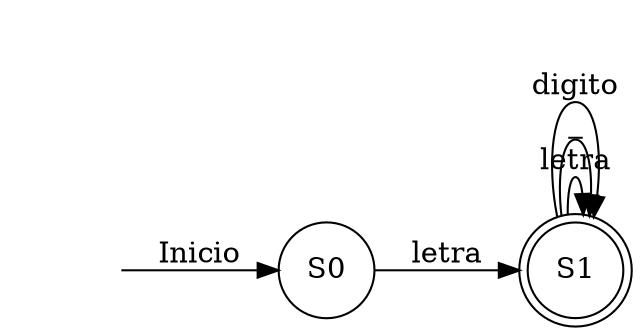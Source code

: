 digraph afd {
rankdir=LR;
"S0"[shape=circle,label="S0"]
"S1"[shape=circle,label="S1"]
"S1"[shape=doublecircle,label="S1"]
"S0"->"S1"[label="letra"]
"S1"->"S1"[label="letra"]
"S1"->"S1"[label="_"]
"S1"->"S1"[label="digito"]
vacio[shape=none, style=invisible]
vacio -> S0[label="Inicio"]
}